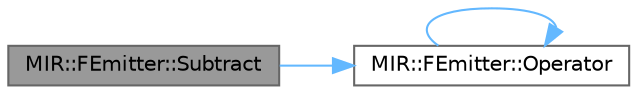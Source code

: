 digraph "MIR::FEmitter::Subtract"
{
 // INTERACTIVE_SVG=YES
 // LATEX_PDF_SIZE
  bgcolor="transparent";
  edge [fontname=Helvetica,fontsize=10,labelfontname=Helvetica,labelfontsize=10];
  node [fontname=Helvetica,fontsize=10,shape=box,height=0.2,width=0.4];
  rankdir="LR";
  Node1 [id="Node000001",label="MIR::FEmitter::Subtract",height=0.2,width=0.4,color="gray40", fillcolor="grey60", style="filled", fontcolor="black",tooltip=" "];
  Node1 -> Node2 [id="edge1_Node000001_Node000002",color="steelblue1",style="solid",tooltip=" "];
  Node2 [id="Node000002",label="MIR::FEmitter::Operator",height=0.2,width=0.4,color="grey40", fillcolor="white", style="filled",URL="$d7/d8a/classMIR_1_1FEmitter.html#a3b354527b2f03146a992ada9f3d7da66",tooltip=" "];
  Node2 -> Node2 [id="edge2_Node000002_Node000002",color="steelblue1",style="solid",tooltip=" "];
}
